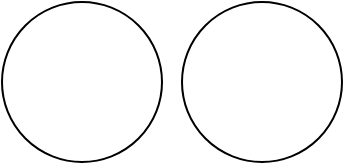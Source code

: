 <mxfile version="24.7.6">
  <diagram name="Page-1" id="j5oaRSGwLDrGYr0POuzz">
    <mxGraphModel dx="1183" dy="828" grid="1" gridSize="10" guides="1" tooltips="1" connect="1" arrows="1" fold="1" page="1" pageScale="1" pageWidth="827" pageHeight="1169" math="0" shadow="0">
      <root>
        <mxCell id="0" />
        <mxCell id="1" parent="0" />
        <mxCell id="xu3Jw5ZOheGxdYfbJeaL-3" value="" style="ellipse;whiteSpace=wrap;html=1;aspect=fixed;" vertex="1" parent="1">
          <mxGeometry x="370" y="390" width="80" height="80" as="geometry" />
        </mxCell>
        <mxCell id="xu3Jw5ZOheGxdYfbJeaL-4" value="" style="ellipse;whiteSpace=wrap;html=1;aspect=fixed;" vertex="1" parent="1">
          <mxGeometry x="460" y="390" width="80" height="80" as="geometry" />
        </mxCell>
      </root>
    </mxGraphModel>
  </diagram>
</mxfile>
